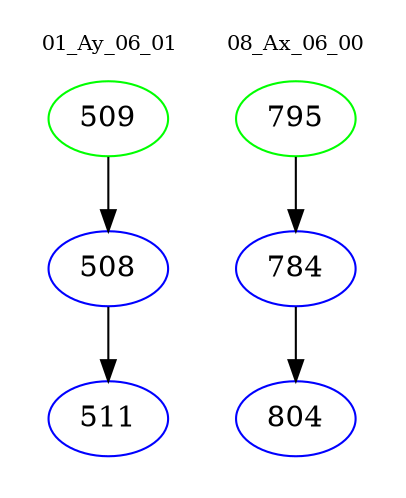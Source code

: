 digraph{
subgraph cluster_0 {
color = white
label = "01_Ay_06_01";
fontsize=10;
T0_509 [label="509", color="green"]
T0_509 -> T0_508 [color="black"]
T0_508 [label="508", color="blue"]
T0_508 -> T0_511 [color="black"]
T0_511 [label="511", color="blue"]
}
subgraph cluster_1 {
color = white
label = "08_Ax_06_00";
fontsize=10;
T1_795 [label="795", color="green"]
T1_795 -> T1_784 [color="black"]
T1_784 [label="784", color="blue"]
T1_784 -> T1_804 [color="black"]
T1_804 [label="804", color="blue"]
}
}
